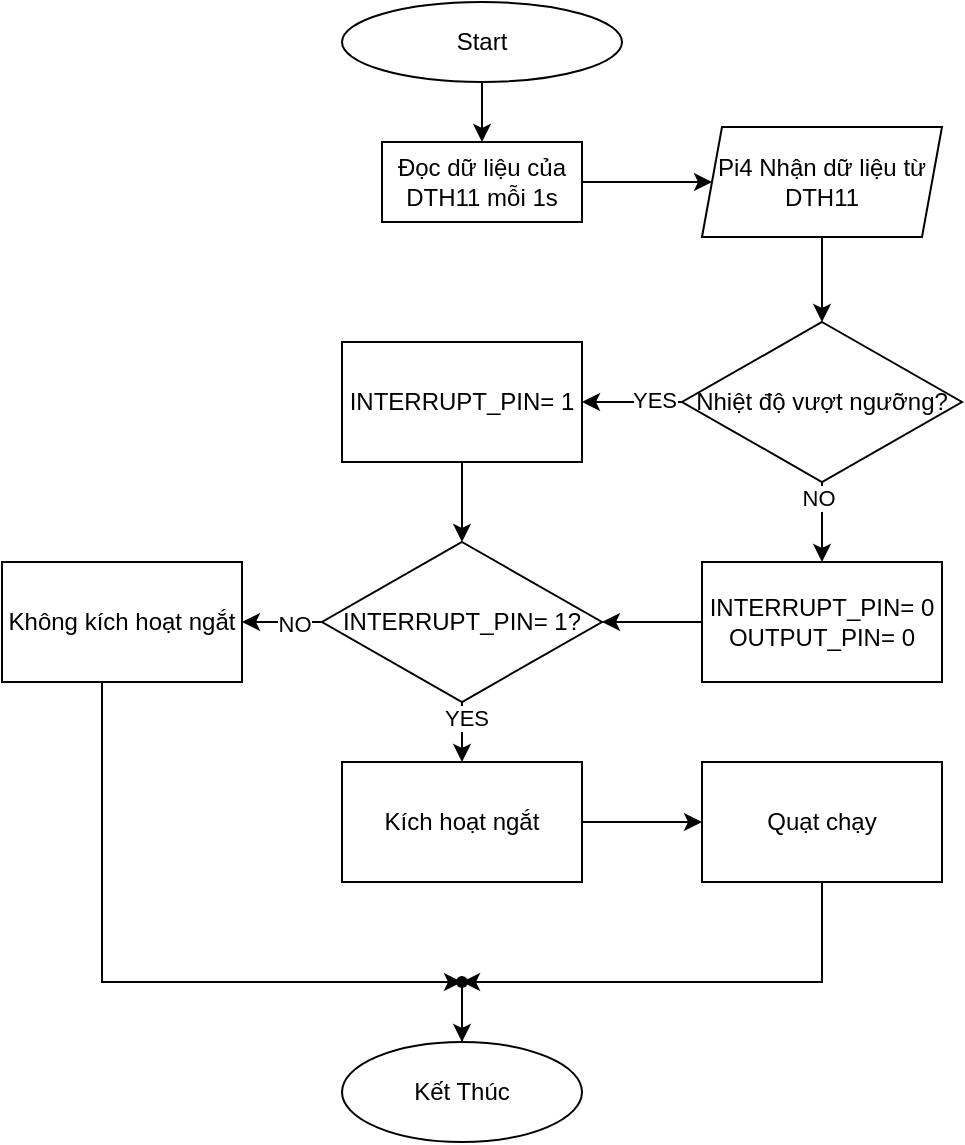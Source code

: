 <mxfile version="24.8.3">
  <diagram id="C5RBs43oDa-KdzZeNtuy" name="Page-1">
    <mxGraphModel dx="1115" dy="628" grid="1" gridSize="10" guides="1" tooltips="1" connect="1" arrows="1" fold="1" page="1" pageScale="1" pageWidth="827" pageHeight="1169" math="0" shadow="0">
      <root>
        <mxCell id="WIyWlLk6GJQsqaUBKTNV-0" />
        <mxCell id="WIyWlLk6GJQsqaUBKTNV-1" parent="WIyWlLk6GJQsqaUBKTNV-0" />
        <mxCell id="W5dFJXC5lNr0H4PL7f_d-23" value="" style="edgeStyle=orthogonalEdgeStyle;rounded=0;orthogonalLoop=1;jettySize=auto;html=1;" parent="WIyWlLk6GJQsqaUBKTNV-1" source="W5dFJXC5lNr0H4PL7f_d-2" target="W5dFJXC5lNr0H4PL7f_d-22" edge="1">
          <mxGeometry relative="1" as="geometry" />
        </mxCell>
        <mxCell id="W5dFJXC5lNr0H4PL7f_d-2" value="Start" style="ellipse;whiteSpace=wrap;html=1;rounded=1;glass=0;strokeWidth=1;shadow=0;" parent="WIyWlLk6GJQsqaUBKTNV-1" vertex="1">
          <mxGeometry x="260" y="80" width="140" height="40" as="geometry" />
        </mxCell>
        <mxCell id="eKTR7Lr9IOzUZ89tCs_J-2" value="" style="edgeStyle=orthogonalEdgeStyle;rounded=0;orthogonalLoop=1;jettySize=auto;html=1;" edge="1" parent="WIyWlLk6GJQsqaUBKTNV-1" source="W5dFJXC5lNr0H4PL7f_d-11" target="W5dFJXC5lNr0H4PL7f_d-13">
          <mxGeometry relative="1" as="geometry" />
        </mxCell>
        <mxCell id="W5dFJXC5lNr0H4PL7f_d-11" value="Pi4 Nhận dữ liệu từ DTH11" style="shape=parallelogram;perimeter=parallelogramPerimeter;whiteSpace=wrap;html=1;fixedSize=1;size=10;" parent="WIyWlLk6GJQsqaUBKTNV-1" vertex="1">
          <mxGeometry x="440" y="142.5" width="120" height="55" as="geometry" />
        </mxCell>
        <mxCell id="eKTR7Lr9IOzUZ89tCs_J-3" value="" style="edgeStyle=orthogonalEdgeStyle;rounded=0;orthogonalLoop=1;jettySize=auto;html=1;" edge="1" parent="WIyWlLk6GJQsqaUBKTNV-1" source="W5dFJXC5lNr0H4PL7f_d-13" target="W5dFJXC5lNr0H4PL7f_d-28">
          <mxGeometry relative="1" as="geometry" />
        </mxCell>
        <mxCell id="eKTR7Lr9IOzUZ89tCs_J-11" value="YES" style="edgeLabel;html=1;align=center;verticalAlign=middle;resizable=0;points=[];" vertex="1" connectable="0" parent="eKTR7Lr9IOzUZ89tCs_J-3">
          <mxGeometry x="-0.417" y="-1" relative="1" as="geometry">
            <mxPoint as="offset" />
          </mxGeometry>
        </mxCell>
        <mxCell id="eKTR7Lr9IOzUZ89tCs_J-4" value="" style="edgeStyle=orthogonalEdgeStyle;rounded=0;orthogonalLoop=1;jettySize=auto;html=1;" edge="1" parent="WIyWlLk6GJQsqaUBKTNV-1" source="W5dFJXC5lNr0H4PL7f_d-13" target="W5dFJXC5lNr0H4PL7f_d-32">
          <mxGeometry relative="1" as="geometry" />
        </mxCell>
        <mxCell id="eKTR7Lr9IOzUZ89tCs_J-12" value="NO" style="edgeLabel;html=1;align=center;verticalAlign=middle;resizable=0;points=[];" vertex="1" connectable="0" parent="eKTR7Lr9IOzUZ89tCs_J-4">
          <mxGeometry x="-0.6" y="-2" relative="1" as="geometry">
            <mxPoint as="offset" />
          </mxGeometry>
        </mxCell>
        <mxCell id="W5dFJXC5lNr0H4PL7f_d-13" value="Nhiệt độ vượt ngưỡng?" style="rhombus;whiteSpace=wrap;html=1;" parent="WIyWlLk6GJQsqaUBKTNV-1" vertex="1">
          <mxGeometry x="430" y="240" width="140" height="80" as="geometry" />
        </mxCell>
        <mxCell id="eKTR7Lr9IOzUZ89tCs_J-1" value="" style="edgeStyle=orthogonalEdgeStyle;rounded=0;orthogonalLoop=1;jettySize=auto;html=1;" edge="1" parent="WIyWlLk6GJQsqaUBKTNV-1" source="W5dFJXC5lNr0H4PL7f_d-22" target="W5dFJXC5lNr0H4PL7f_d-11">
          <mxGeometry relative="1" as="geometry" />
        </mxCell>
        <mxCell id="W5dFJXC5lNr0H4PL7f_d-22" value="Đọc dữ liệu của DTH11 mỗi 1s" style="rounded=0;whiteSpace=wrap;html=1;" parent="WIyWlLk6GJQsqaUBKTNV-1" vertex="1">
          <mxGeometry x="280" y="150" width="100" height="40" as="geometry" />
        </mxCell>
        <mxCell id="eKTR7Lr9IOzUZ89tCs_J-5" value="" style="edgeStyle=orthogonalEdgeStyle;rounded=0;orthogonalLoop=1;jettySize=auto;html=1;" edge="1" parent="WIyWlLk6GJQsqaUBKTNV-1" source="W5dFJXC5lNr0H4PL7f_d-28" target="W5dFJXC5lNr0H4PL7f_d-47">
          <mxGeometry relative="1" as="geometry" />
        </mxCell>
        <mxCell id="W5dFJXC5lNr0H4PL7f_d-28" value="INTERRUPT_PIN= 1" style="whiteSpace=wrap;html=1;" parent="WIyWlLk6GJQsqaUBKTNV-1" vertex="1">
          <mxGeometry x="260" y="250" width="120" height="60" as="geometry" />
        </mxCell>
        <mxCell id="eKTR7Lr9IOzUZ89tCs_J-6" value="" style="edgeStyle=orthogonalEdgeStyle;rounded=0;orthogonalLoop=1;jettySize=auto;html=1;" edge="1" parent="WIyWlLk6GJQsqaUBKTNV-1" source="W5dFJXC5lNr0H4PL7f_d-32" target="W5dFJXC5lNr0H4PL7f_d-47">
          <mxGeometry relative="1" as="geometry" />
        </mxCell>
        <mxCell id="W5dFJXC5lNr0H4PL7f_d-32" value="INTERRUPT_PIN= 0&lt;div&gt;OUTPUT_PIN= 0&lt;/div&gt;" style="whiteSpace=wrap;html=1;" parent="WIyWlLk6GJQsqaUBKTNV-1" vertex="1">
          <mxGeometry x="440" y="360" width="120" height="60" as="geometry" />
        </mxCell>
        <mxCell id="eKTR7Lr9IOzUZ89tCs_J-9" value="" style="edgeStyle=orthogonalEdgeStyle;rounded=0;orthogonalLoop=1;jettySize=auto;html=1;" edge="1" parent="WIyWlLk6GJQsqaUBKTNV-1" source="W5dFJXC5lNr0H4PL7f_d-42" target="W5dFJXC5lNr0H4PL7f_d-44">
          <mxGeometry relative="1" as="geometry" />
        </mxCell>
        <mxCell id="W5dFJXC5lNr0H4PL7f_d-42" value="Kích hoạt ngắt" style="whiteSpace=wrap;html=1;" parent="WIyWlLk6GJQsqaUBKTNV-1" vertex="1">
          <mxGeometry x="260" y="460" width="120" height="60" as="geometry" />
        </mxCell>
        <mxCell id="eKTR7Lr9IOzUZ89tCs_J-21" style="edgeStyle=orthogonalEdgeStyle;rounded=0;orthogonalLoop=1;jettySize=auto;html=1;" edge="1" parent="WIyWlLk6GJQsqaUBKTNV-1" source="W5dFJXC5lNr0H4PL7f_d-44" target="eKTR7Lr9IOzUZ89tCs_J-19">
          <mxGeometry relative="1" as="geometry">
            <mxPoint x="500" y="560.0" as="targetPoint" />
            <Array as="points">
              <mxPoint x="500" y="570" />
            </Array>
          </mxGeometry>
        </mxCell>
        <mxCell id="W5dFJXC5lNr0H4PL7f_d-44" value="Quạt chạy" style="whiteSpace=wrap;html=1;" parent="WIyWlLk6GJQsqaUBKTNV-1" vertex="1">
          <mxGeometry x="440" y="460" width="120" height="60" as="geometry" />
        </mxCell>
        <mxCell id="eKTR7Lr9IOzUZ89tCs_J-7" value="" style="edgeStyle=orthogonalEdgeStyle;rounded=0;orthogonalLoop=1;jettySize=auto;html=1;" edge="1" parent="WIyWlLk6GJQsqaUBKTNV-1" source="W5dFJXC5lNr0H4PL7f_d-47" target="W5dFJXC5lNr0H4PL7f_d-42">
          <mxGeometry relative="1" as="geometry" />
        </mxCell>
        <mxCell id="eKTR7Lr9IOzUZ89tCs_J-18" value="YES" style="edgeLabel;html=1;align=center;verticalAlign=middle;resizable=0;points=[];" vertex="1" connectable="0" parent="eKTR7Lr9IOzUZ89tCs_J-7">
          <mxGeometry x="-0.702" y="2" relative="1" as="geometry">
            <mxPoint as="offset" />
          </mxGeometry>
        </mxCell>
        <mxCell id="eKTR7Lr9IOzUZ89tCs_J-16" value="" style="edgeStyle=orthogonalEdgeStyle;rounded=0;orthogonalLoop=1;jettySize=auto;html=1;" edge="1" parent="WIyWlLk6GJQsqaUBKTNV-1" source="W5dFJXC5lNr0H4PL7f_d-47" target="eKTR7Lr9IOzUZ89tCs_J-15">
          <mxGeometry relative="1" as="geometry" />
        </mxCell>
        <mxCell id="eKTR7Lr9IOzUZ89tCs_J-17" value="NO" style="edgeLabel;html=1;align=center;verticalAlign=middle;resizable=0;points=[];" vertex="1" connectable="0" parent="eKTR7Lr9IOzUZ89tCs_J-16">
          <mxGeometry x="-0.273" y="1" relative="1" as="geometry">
            <mxPoint as="offset" />
          </mxGeometry>
        </mxCell>
        <mxCell id="W5dFJXC5lNr0H4PL7f_d-47" value="INTERRUPT_PIN= 1?" style="rhombus;whiteSpace=wrap;html=1;" parent="WIyWlLk6GJQsqaUBKTNV-1" vertex="1">
          <mxGeometry x="250" y="350" width="140" height="80" as="geometry" />
        </mxCell>
        <mxCell id="eKTR7Lr9IOzUZ89tCs_J-20" value="" style="edgeStyle=orthogonalEdgeStyle;rounded=0;orthogonalLoop=1;jettySize=auto;html=1;" edge="1" parent="WIyWlLk6GJQsqaUBKTNV-1" source="eKTR7Lr9IOzUZ89tCs_J-15" target="eKTR7Lr9IOzUZ89tCs_J-19">
          <mxGeometry relative="1" as="geometry">
            <Array as="points">
              <mxPoint x="140" y="570" />
            </Array>
          </mxGeometry>
        </mxCell>
        <mxCell id="eKTR7Lr9IOzUZ89tCs_J-15" value="Không kích hoạt ngắt" style="whiteSpace=wrap;html=1;" vertex="1" parent="WIyWlLk6GJQsqaUBKTNV-1">
          <mxGeometry x="90" y="360" width="120" height="60" as="geometry" />
        </mxCell>
        <mxCell id="eKTR7Lr9IOzUZ89tCs_J-25" value="" style="edgeStyle=orthogonalEdgeStyle;rounded=0;orthogonalLoop=1;jettySize=auto;html=1;" edge="1" parent="WIyWlLk6GJQsqaUBKTNV-1" source="eKTR7Lr9IOzUZ89tCs_J-19" target="eKTR7Lr9IOzUZ89tCs_J-24">
          <mxGeometry relative="1" as="geometry" />
        </mxCell>
        <mxCell id="eKTR7Lr9IOzUZ89tCs_J-19" value="" style="shape=waypoint;sketch=0;size=6;pointerEvents=1;points=[];fillColor=default;resizable=0;rotatable=0;perimeter=centerPerimeter;snapToPoint=1;" vertex="1" parent="WIyWlLk6GJQsqaUBKTNV-1">
          <mxGeometry x="310" y="560" width="20" height="20" as="geometry" />
        </mxCell>
        <mxCell id="eKTR7Lr9IOzUZ89tCs_J-24" value="Kết Thúc" style="ellipse;whiteSpace=wrap;html=1;" vertex="1" parent="WIyWlLk6GJQsqaUBKTNV-1">
          <mxGeometry x="260" y="600" width="120" height="50" as="geometry" />
        </mxCell>
      </root>
    </mxGraphModel>
  </diagram>
</mxfile>
